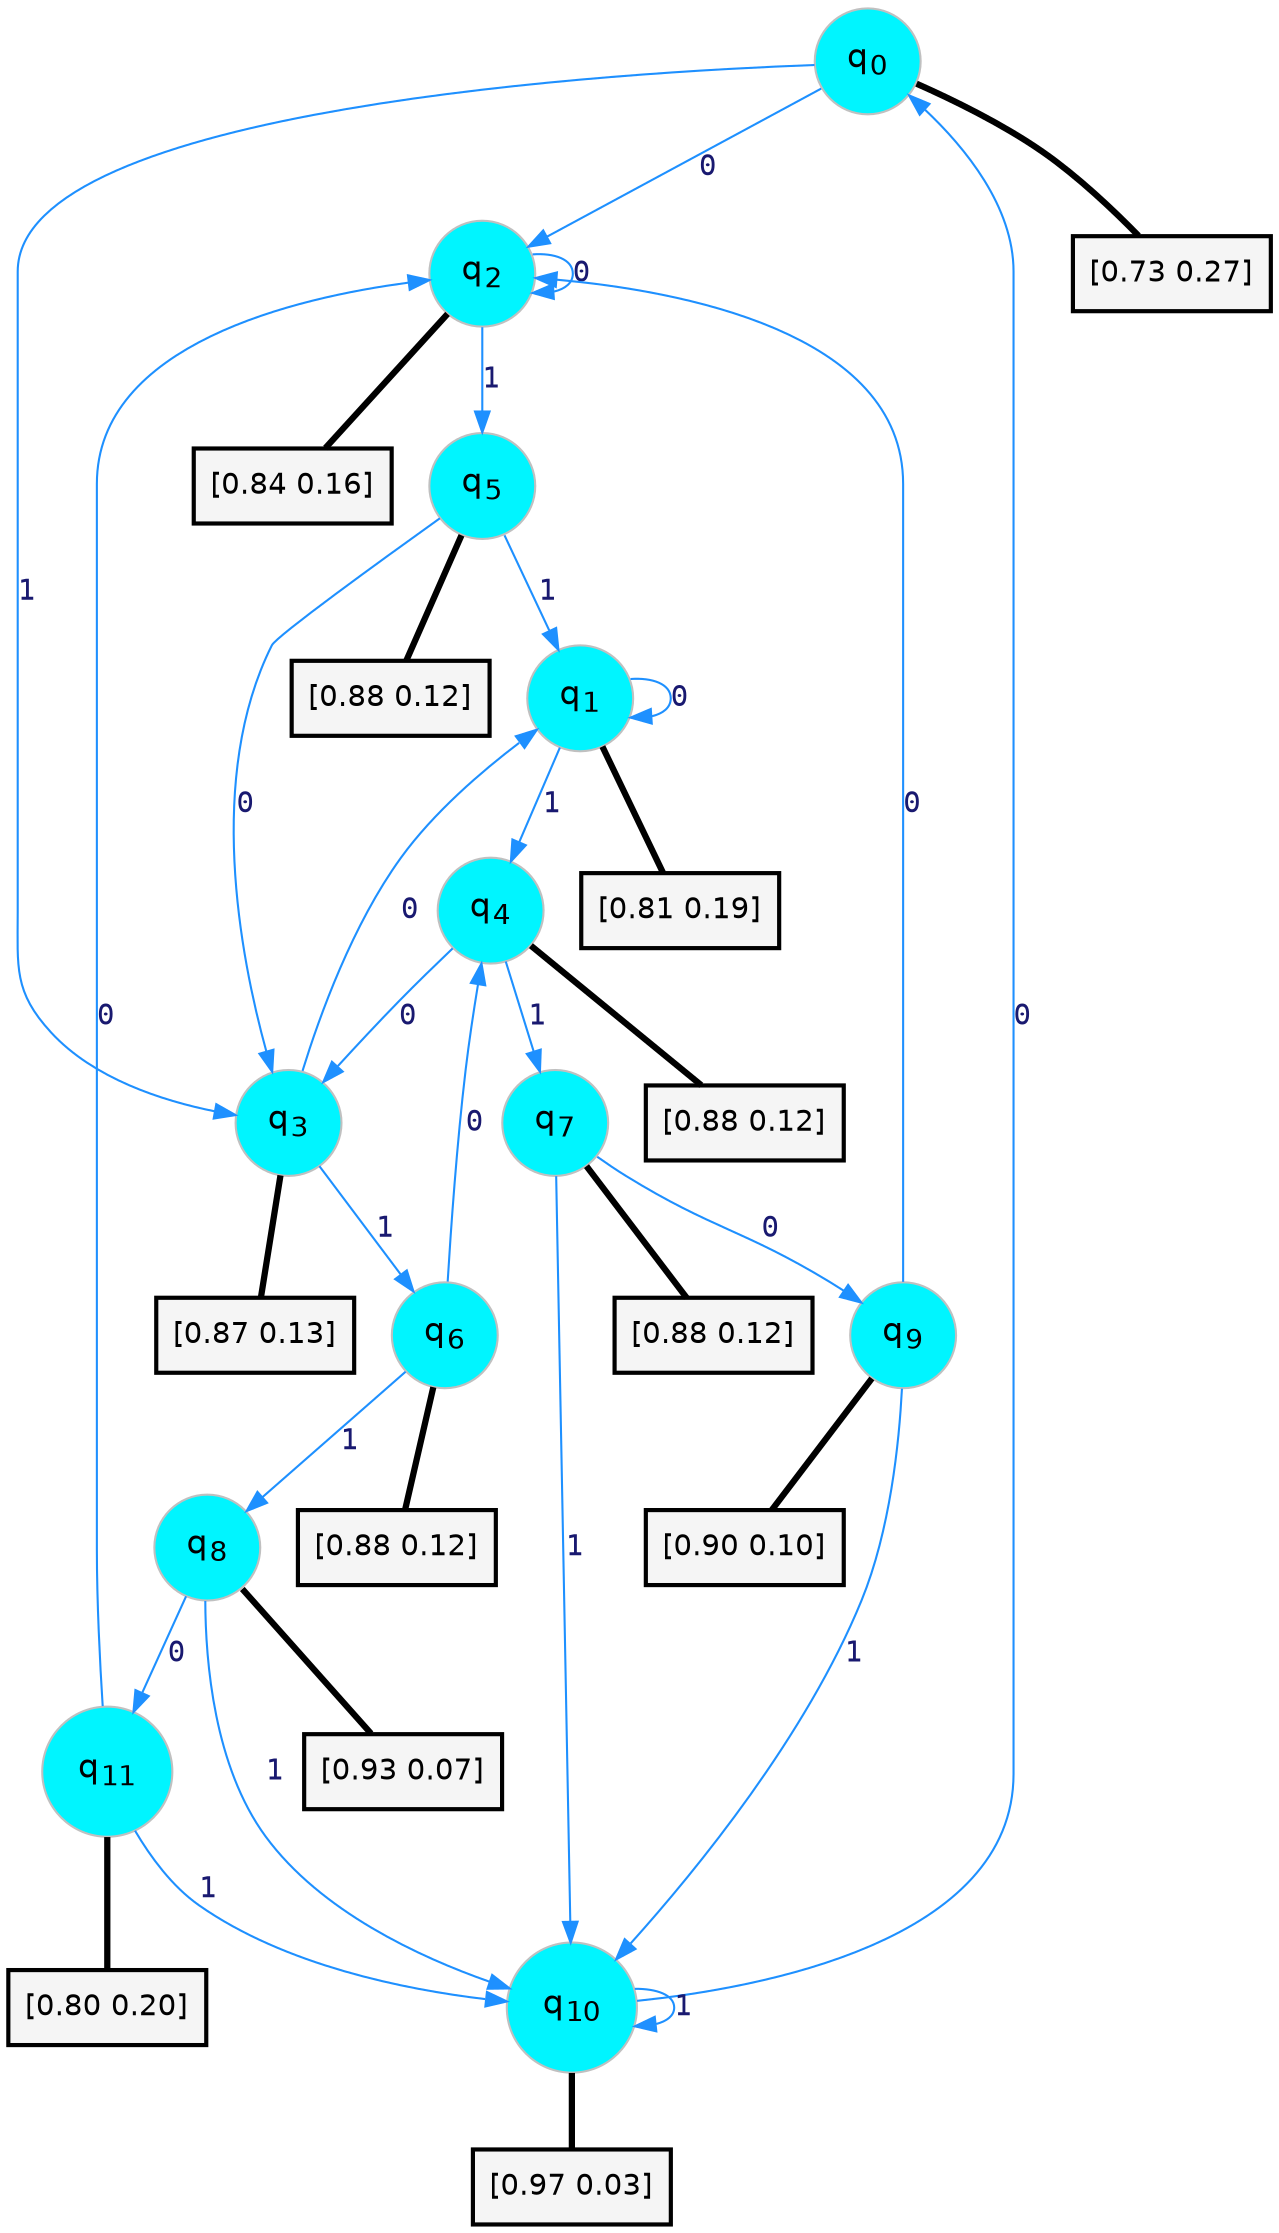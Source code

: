 digraph G {
graph [
bgcolor=transparent, dpi=300, rankdir=TD, size="40,25"];
node [
color=gray, fillcolor=turquoise1, fontcolor=black, fontname=Helvetica, fontsize=16, fontweight=bold, shape=circle, style=filled];
edge [
arrowsize=1, color=dodgerblue1, fontcolor=midnightblue, fontname=courier, fontweight=bold, penwidth=1, style=solid, weight=20];
0[label=<q<SUB>0</SUB>>];
1[label=<q<SUB>1</SUB>>];
2[label=<q<SUB>2</SUB>>];
3[label=<q<SUB>3</SUB>>];
4[label=<q<SUB>4</SUB>>];
5[label=<q<SUB>5</SUB>>];
6[label=<q<SUB>6</SUB>>];
7[label=<q<SUB>7</SUB>>];
8[label=<q<SUB>8</SUB>>];
9[label=<q<SUB>9</SUB>>];
10[label=<q<SUB>10</SUB>>];
11[label=<q<SUB>11</SUB>>];
12[label="[0.73 0.27]", shape=box,fontcolor=black, fontname=Helvetica, fontsize=14, penwidth=2, fillcolor=whitesmoke,color=black];
13[label="[0.81 0.19]", shape=box,fontcolor=black, fontname=Helvetica, fontsize=14, penwidth=2, fillcolor=whitesmoke,color=black];
14[label="[0.84 0.16]", shape=box,fontcolor=black, fontname=Helvetica, fontsize=14, penwidth=2, fillcolor=whitesmoke,color=black];
15[label="[0.87 0.13]", shape=box,fontcolor=black, fontname=Helvetica, fontsize=14, penwidth=2, fillcolor=whitesmoke,color=black];
16[label="[0.88 0.12]", shape=box,fontcolor=black, fontname=Helvetica, fontsize=14, penwidth=2, fillcolor=whitesmoke,color=black];
17[label="[0.88 0.12]", shape=box,fontcolor=black, fontname=Helvetica, fontsize=14, penwidth=2, fillcolor=whitesmoke,color=black];
18[label="[0.88 0.12]", shape=box,fontcolor=black, fontname=Helvetica, fontsize=14, penwidth=2, fillcolor=whitesmoke,color=black];
19[label="[0.88 0.12]", shape=box,fontcolor=black, fontname=Helvetica, fontsize=14, penwidth=2, fillcolor=whitesmoke,color=black];
20[label="[0.93 0.07]", shape=box,fontcolor=black, fontname=Helvetica, fontsize=14, penwidth=2, fillcolor=whitesmoke,color=black];
21[label="[0.90 0.10]", shape=box,fontcolor=black, fontname=Helvetica, fontsize=14, penwidth=2, fillcolor=whitesmoke,color=black];
22[label="[0.97 0.03]", shape=box,fontcolor=black, fontname=Helvetica, fontsize=14, penwidth=2, fillcolor=whitesmoke,color=black];
23[label="[0.80 0.20]", shape=box,fontcolor=black, fontname=Helvetica, fontsize=14, penwidth=2, fillcolor=whitesmoke,color=black];
0->2 [label=0];
0->3 [label=1];
0->12 [arrowhead=none, penwidth=3,color=black];
1->1 [label=0];
1->4 [label=1];
1->13 [arrowhead=none, penwidth=3,color=black];
2->2 [label=0];
2->5 [label=1];
2->14 [arrowhead=none, penwidth=3,color=black];
3->1 [label=0];
3->6 [label=1];
3->15 [arrowhead=none, penwidth=3,color=black];
4->3 [label=0];
4->7 [label=1];
4->16 [arrowhead=none, penwidth=3,color=black];
5->3 [label=0];
5->1 [label=1];
5->17 [arrowhead=none, penwidth=3,color=black];
6->4 [label=0];
6->8 [label=1];
6->18 [arrowhead=none, penwidth=3,color=black];
7->9 [label=0];
7->10 [label=1];
7->19 [arrowhead=none, penwidth=3,color=black];
8->11 [label=0];
8->10 [label=1];
8->20 [arrowhead=none, penwidth=3,color=black];
9->2 [label=0];
9->10 [label=1];
9->21 [arrowhead=none, penwidth=3,color=black];
10->0 [label=0];
10->10 [label=1];
10->22 [arrowhead=none, penwidth=3,color=black];
11->2 [label=0];
11->10 [label=1];
11->23 [arrowhead=none, penwidth=3,color=black];
}
